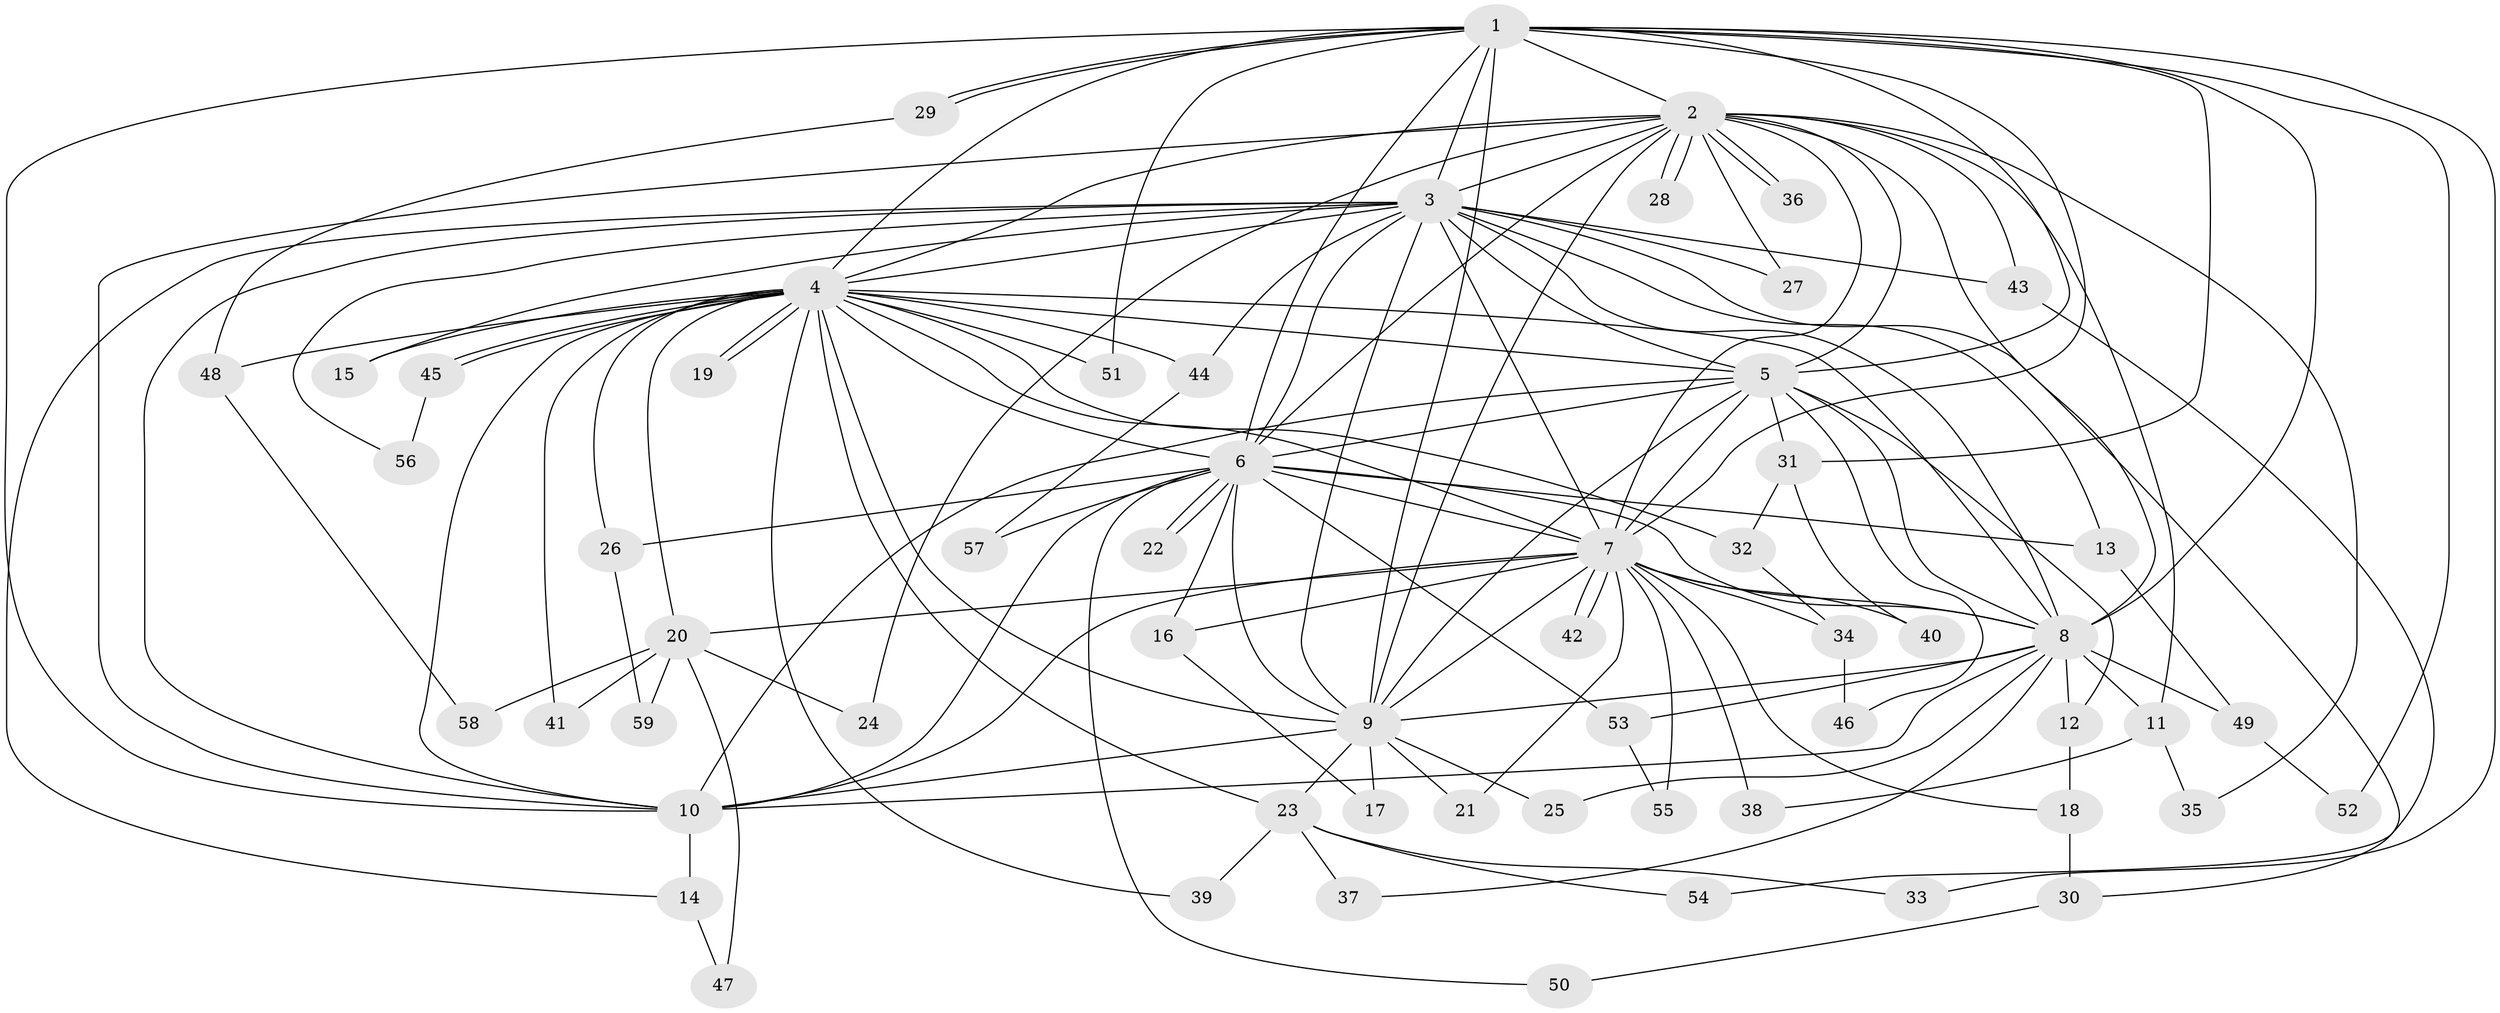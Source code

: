 // coarse degree distribution, {14: 0.041666666666666664, 11: 0.16666666666666666, 13: 0.041666666666666664, 10: 0.041666666666666664, 4: 0.125, 3: 0.375, 6: 0.041666666666666664, 2: 0.08333333333333333, 7: 0.041666666666666664, 1: 0.041666666666666664}
// Generated by graph-tools (version 1.1) at 2025/49/03/04/25 22:49:30]
// undirected, 59 vertices, 143 edges
graph export_dot {
  node [color=gray90,style=filled];
  1;
  2;
  3;
  4;
  5;
  6;
  7;
  8;
  9;
  10;
  11;
  12;
  13;
  14;
  15;
  16;
  17;
  18;
  19;
  20;
  21;
  22;
  23;
  24;
  25;
  26;
  27;
  28;
  29;
  30;
  31;
  32;
  33;
  34;
  35;
  36;
  37;
  38;
  39;
  40;
  41;
  42;
  43;
  44;
  45;
  46;
  47;
  48;
  49;
  50;
  51;
  52;
  53;
  54;
  55;
  56;
  57;
  58;
  59;
  1 -- 2;
  1 -- 3;
  1 -- 4;
  1 -- 5;
  1 -- 6;
  1 -- 7;
  1 -- 8;
  1 -- 9;
  1 -- 10;
  1 -- 29;
  1 -- 29;
  1 -- 31;
  1 -- 33;
  1 -- 51;
  1 -- 52;
  2 -- 3;
  2 -- 4;
  2 -- 5;
  2 -- 6;
  2 -- 7;
  2 -- 8;
  2 -- 9;
  2 -- 10;
  2 -- 11;
  2 -- 24;
  2 -- 27;
  2 -- 28;
  2 -- 28;
  2 -- 35;
  2 -- 36;
  2 -- 36;
  2 -- 43;
  3 -- 4;
  3 -- 5;
  3 -- 6;
  3 -- 7;
  3 -- 8;
  3 -- 9;
  3 -- 10;
  3 -- 13;
  3 -- 14;
  3 -- 15;
  3 -- 27;
  3 -- 30;
  3 -- 43;
  3 -- 44;
  3 -- 56;
  4 -- 5;
  4 -- 6;
  4 -- 7;
  4 -- 8;
  4 -- 9;
  4 -- 10;
  4 -- 15;
  4 -- 19;
  4 -- 19;
  4 -- 20;
  4 -- 23;
  4 -- 26;
  4 -- 32;
  4 -- 39;
  4 -- 41;
  4 -- 44;
  4 -- 45;
  4 -- 45;
  4 -- 48;
  4 -- 51;
  5 -- 6;
  5 -- 7;
  5 -- 8;
  5 -- 9;
  5 -- 10;
  5 -- 12;
  5 -- 31;
  5 -- 46;
  6 -- 7;
  6 -- 8;
  6 -- 9;
  6 -- 10;
  6 -- 13;
  6 -- 16;
  6 -- 22;
  6 -- 22;
  6 -- 26;
  6 -- 50;
  6 -- 53;
  6 -- 57;
  7 -- 8;
  7 -- 9;
  7 -- 10;
  7 -- 16;
  7 -- 18;
  7 -- 20;
  7 -- 21;
  7 -- 34;
  7 -- 38;
  7 -- 40;
  7 -- 42;
  7 -- 42;
  7 -- 55;
  8 -- 9;
  8 -- 10;
  8 -- 11;
  8 -- 12;
  8 -- 25;
  8 -- 37;
  8 -- 49;
  8 -- 53;
  9 -- 10;
  9 -- 17;
  9 -- 21;
  9 -- 23;
  9 -- 25;
  10 -- 14;
  11 -- 35;
  11 -- 38;
  12 -- 18;
  13 -- 49;
  14 -- 47;
  16 -- 17;
  18 -- 30;
  20 -- 24;
  20 -- 41;
  20 -- 47;
  20 -- 58;
  20 -- 59;
  23 -- 33;
  23 -- 37;
  23 -- 39;
  23 -- 54;
  26 -- 59;
  29 -- 48;
  30 -- 50;
  31 -- 32;
  31 -- 40;
  32 -- 34;
  34 -- 46;
  43 -- 54;
  44 -- 57;
  45 -- 56;
  48 -- 58;
  49 -- 52;
  53 -- 55;
}
